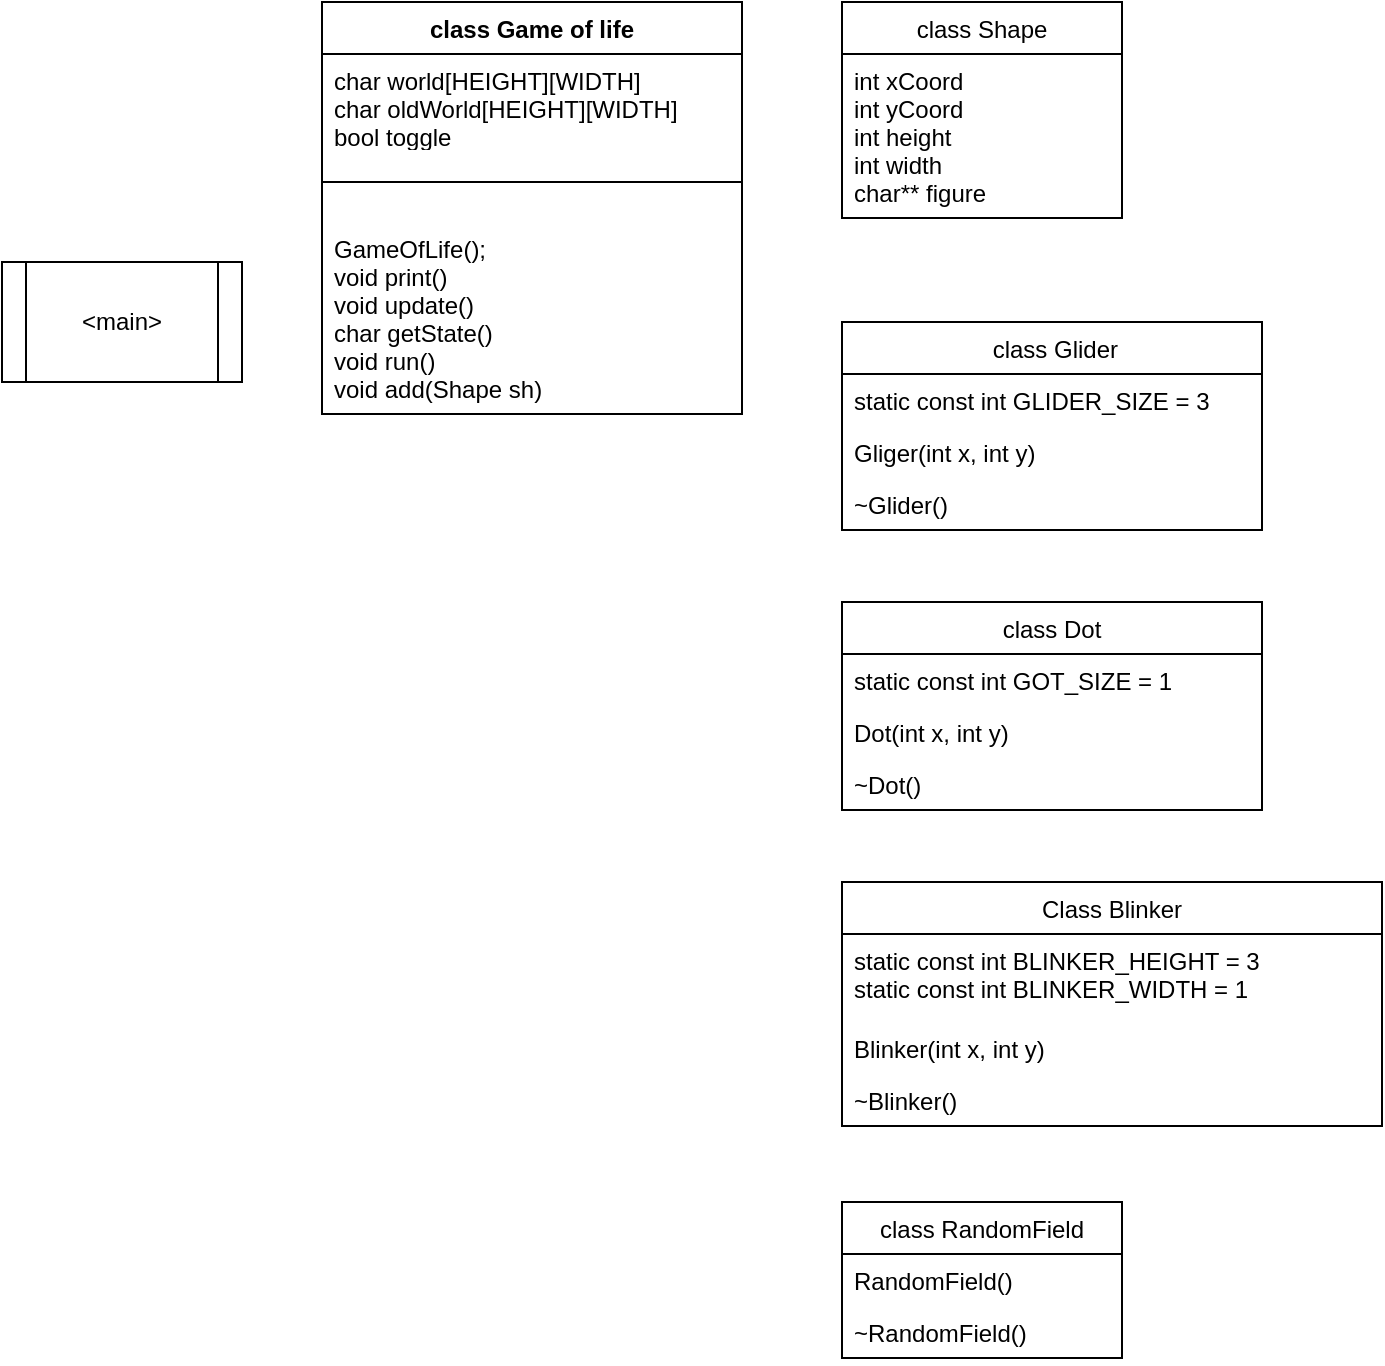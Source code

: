 <mxfile version="16.6.3" type="github">
  <diagram id="rGP_3KqAhRyuvUC-G5vL" name="Page-1">
    <mxGraphModel dx="1185" dy="662" grid="1" gridSize="10" guides="1" tooltips="1" connect="1" arrows="1" fold="1" page="1" pageScale="1" pageWidth="827" pageHeight="1169" math="0" shadow="0">
      <root>
        <mxCell id="0" />
        <mxCell id="1" parent="0" />
        <mxCell id="mzV-4TzSd7CJ0i-5Wjiv-8" value="&amp;lt;main&amp;gt;" style="shape=process;whiteSpace=wrap;html=1;backgroundOutline=1;" parent="1" vertex="1">
          <mxGeometry x="180" y="260" width="120" height="60" as="geometry" />
        </mxCell>
        <mxCell id="mzV-4TzSd7CJ0i-5Wjiv-9" value="class Game of life" style="swimlane;fontStyle=1;align=center;verticalAlign=top;childLayout=stackLayout;horizontal=1;startSize=26;horizontalStack=0;resizeParent=1;resizeParentMax=0;resizeLast=0;collapsible=1;marginBottom=0;" parent="1" vertex="1">
          <mxGeometry x="340" y="130" width="210" height="206" as="geometry">
            <mxRectangle x="360" y="100" width="100" height="26" as="alternateBounds" />
          </mxGeometry>
        </mxCell>
        <mxCell id="mzV-4TzSd7CJ0i-5Wjiv-10" value="char world[HEIGHT][WIDTH]&#xa;char oldWorld[HEIGHT][WIDTH]&#xa;bool toggle" style="text;strokeColor=none;fillColor=none;align=left;verticalAlign=top;spacingLeft=4;spacingRight=4;overflow=hidden;rotatable=0;points=[[0,0.5],[1,0.5]];portConstraint=eastwest;" parent="mzV-4TzSd7CJ0i-5Wjiv-9" vertex="1">
          <mxGeometry y="26" width="210" height="44" as="geometry" />
        </mxCell>
        <mxCell id="mzV-4TzSd7CJ0i-5Wjiv-11" value="" style="line;strokeWidth=1;fillColor=none;align=left;verticalAlign=middle;spacingTop=-1;spacingLeft=3;spacingRight=3;rotatable=0;labelPosition=right;points=[];portConstraint=eastwest;" parent="mzV-4TzSd7CJ0i-5Wjiv-9" vertex="1">
          <mxGeometry y="70" width="210" height="40" as="geometry" />
        </mxCell>
        <mxCell id="mzV-4TzSd7CJ0i-5Wjiv-12" value="GameOfLife();&#xa;void print()&#xa;void update()&#xa;char getState()&#xa;void run()&#xa;void add(Shape sh)" style="text;strokeColor=none;fillColor=none;align=left;verticalAlign=top;spacingLeft=4;spacingRight=4;overflow=hidden;rotatable=0;points=[[0,0.5],[1,0.5]];portConstraint=eastwest;" parent="mzV-4TzSd7CJ0i-5Wjiv-9" vertex="1">
          <mxGeometry y="110" width="210" height="96" as="geometry" />
        </mxCell>
        <mxCell id="mzV-4TzSd7CJ0i-5Wjiv-13" value="class Shape" style="swimlane;fontStyle=0;childLayout=stackLayout;horizontal=1;startSize=26;fillColor=none;horizontalStack=0;resizeParent=1;resizeParentMax=0;resizeLast=0;collapsible=1;marginBottom=0;" parent="1" vertex="1">
          <mxGeometry x="600" y="130" width="140" height="108" as="geometry" />
        </mxCell>
        <mxCell id="mzV-4TzSd7CJ0i-5Wjiv-14" value="int xCoord&#xa;int yCoord&#xa;int height&#xa;int width&#xa;char** figure" style="text;strokeColor=none;fillColor=none;align=left;verticalAlign=top;spacingLeft=4;spacingRight=4;overflow=hidden;rotatable=0;points=[[0,0.5],[1,0.5]];portConstraint=eastwest;" parent="mzV-4TzSd7CJ0i-5Wjiv-13" vertex="1">
          <mxGeometry y="26" width="140" height="82" as="geometry" />
        </mxCell>
        <mxCell id="A1ryGbLQsLiHv8k_ew5W-1" value=" class Glider" style="swimlane;fontStyle=0;childLayout=stackLayout;horizontal=1;startSize=26;fillColor=none;horizontalStack=0;resizeParent=1;resizeParentMax=0;resizeLast=0;collapsible=1;marginBottom=0;" vertex="1" parent="1">
          <mxGeometry x="600" y="290" width="210" height="104" as="geometry" />
        </mxCell>
        <mxCell id="A1ryGbLQsLiHv8k_ew5W-2" value="static const int GLIDER_SIZE = 3" style="text;strokeColor=none;fillColor=none;align=left;verticalAlign=top;spacingLeft=4;spacingRight=4;overflow=hidden;rotatable=0;points=[[0,0.5],[1,0.5]];portConstraint=eastwest;" vertex="1" parent="A1ryGbLQsLiHv8k_ew5W-1">
          <mxGeometry y="26" width="210" height="26" as="geometry" />
        </mxCell>
        <mxCell id="A1ryGbLQsLiHv8k_ew5W-3" value="Gliger(int x, int y)" style="text;strokeColor=none;fillColor=none;align=left;verticalAlign=top;spacingLeft=4;spacingRight=4;overflow=hidden;rotatable=0;points=[[0,0.5],[1,0.5]];portConstraint=eastwest;" vertex="1" parent="A1ryGbLQsLiHv8k_ew5W-1">
          <mxGeometry y="52" width="210" height="26" as="geometry" />
        </mxCell>
        <mxCell id="A1ryGbLQsLiHv8k_ew5W-4" value="~Glider()" style="text;strokeColor=none;fillColor=none;align=left;verticalAlign=top;spacingLeft=4;spacingRight=4;overflow=hidden;rotatable=0;points=[[0,0.5],[1,0.5]];portConstraint=eastwest;" vertex="1" parent="A1ryGbLQsLiHv8k_ew5W-1">
          <mxGeometry y="78" width="210" height="26" as="geometry" />
        </mxCell>
        <mxCell id="A1ryGbLQsLiHv8k_ew5W-5" value="class Dot" style="swimlane;fontStyle=0;childLayout=stackLayout;horizontal=1;startSize=26;fillColor=none;horizontalStack=0;resizeParent=1;resizeParentMax=0;resizeLast=0;collapsible=1;marginBottom=0;" vertex="1" parent="1">
          <mxGeometry x="600" y="430" width="210" height="104" as="geometry" />
        </mxCell>
        <mxCell id="A1ryGbLQsLiHv8k_ew5W-6" value="static const int GOT_SIZE = 1" style="text;strokeColor=none;fillColor=none;align=left;verticalAlign=top;spacingLeft=4;spacingRight=4;overflow=hidden;rotatable=0;points=[[0,0.5],[1,0.5]];portConstraint=eastwest;" vertex="1" parent="A1ryGbLQsLiHv8k_ew5W-5">
          <mxGeometry y="26" width="210" height="26" as="geometry" />
        </mxCell>
        <mxCell id="A1ryGbLQsLiHv8k_ew5W-7" value="Dot(int x, int y)" style="text;strokeColor=none;fillColor=none;align=left;verticalAlign=top;spacingLeft=4;spacingRight=4;overflow=hidden;rotatable=0;points=[[0,0.5],[1,0.5]];portConstraint=eastwest;" vertex="1" parent="A1ryGbLQsLiHv8k_ew5W-5">
          <mxGeometry y="52" width="210" height="26" as="geometry" />
        </mxCell>
        <mxCell id="A1ryGbLQsLiHv8k_ew5W-8" value="~Dot()" style="text;strokeColor=none;fillColor=none;align=left;verticalAlign=top;spacingLeft=4;spacingRight=4;overflow=hidden;rotatable=0;points=[[0,0.5],[1,0.5]];portConstraint=eastwest;" vertex="1" parent="A1ryGbLQsLiHv8k_ew5W-5">
          <mxGeometry y="78" width="210" height="26" as="geometry" />
        </mxCell>
        <mxCell id="A1ryGbLQsLiHv8k_ew5W-9" value="Class Blinker" style="swimlane;fontStyle=0;childLayout=stackLayout;horizontal=1;startSize=26;fillColor=none;horizontalStack=0;resizeParent=1;resizeParentMax=0;resizeLast=0;collapsible=1;marginBottom=0;" vertex="1" parent="1">
          <mxGeometry x="600" y="570" width="270" height="122" as="geometry" />
        </mxCell>
        <mxCell id="A1ryGbLQsLiHv8k_ew5W-10" value="static const int BLINKER_HEIGHT = 3&#xa;static const int BLINKER_WIDTH = 1&#xa;" style="text;strokeColor=none;fillColor=none;align=left;verticalAlign=top;spacingLeft=4;spacingRight=4;overflow=hidden;rotatable=0;points=[[0,0.5],[1,0.5]];portConstraint=eastwest;" vertex="1" parent="A1ryGbLQsLiHv8k_ew5W-9">
          <mxGeometry y="26" width="270" height="44" as="geometry" />
        </mxCell>
        <mxCell id="A1ryGbLQsLiHv8k_ew5W-11" value="Blinker(int x, int y)" style="text;strokeColor=none;fillColor=none;align=left;verticalAlign=top;spacingLeft=4;spacingRight=4;overflow=hidden;rotatable=0;points=[[0,0.5],[1,0.5]];portConstraint=eastwest;" vertex="1" parent="A1ryGbLQsLiHv8k_ew5W-9">
          <mxGeometry y="70" width="270" height="26" as="geometry" />
        </mxCell>
        <mxCell id="A1ryGbLQsLiHv8k_ew5W-12" value="~Blinker()" style="text;strokeColor=none;fillColor=none;align=left;verticalAlign=top;spacingLeft=4;spacingRight=4;overflow=hidden;rotatable=0;points=[[0,0.5],[1,0.5]];portConstraint=eastwest;" vertex="1" parent="A1ryGbLQsLiHv8k_ew5W-9">
          <mxGeometry y="96" width="270" height="26" as="geometry" />
        </mxCell>
        <mxCell id="A1ryGbLQsLiHv8k_ew5W-13" value="class RandomField" style="swimlane;fontStyle=0;childLayout=stackLayout;horizontal=1;startSize=26;fillColor=none;horizontalStack=0;resizeParent=1;resizeParentMax=0;resizeLast=0;collapsible=1;marginBottom=0;" vertex="1" parent="1">
          <mxGeometry x="600" y="730" width="140" height="78" as="geometry" />
        </mxCell>
        <mxCell id="A1ryGbLQsLiHv8k_ew5W-14" value="RandomField()" style="text;strokeColor=none;fillColor=none;align=left;verticalAlign=top;spacingLeft=4;spacingRight=4;overflow=hidden;rotatable=0;points=[[0,0.5],[1,0.5]];portConstraint=eastwest;" vertex="1" parent="A1ryGbLQsLiHv8k_ew5W-13">
          <mxGeometry y="26" width="140" height="26" as="geometry" />
        </mxCell>
        <mxCell id="A1ryGbLQsLiHv8k_ew5W-15" value="~RandomField()" style="text;strokeColor=none;fillColor=none;align=left;verticalAlign=top;spacingLeft=4;spacingRight=4;overflow=hidden;rotatable=0;points=[[0,0.5],[1,0.5]];portConstraint=eastwest;" vertex="1" parent="A1ryGbLQsLiHv8k_ew5W-13">
          <mxGeometry y="52" width="140" height="26" as="geometry" />
        </mxCell>
      </root>
    </mxGraphModel>
  </diagram>
</mxfile>
